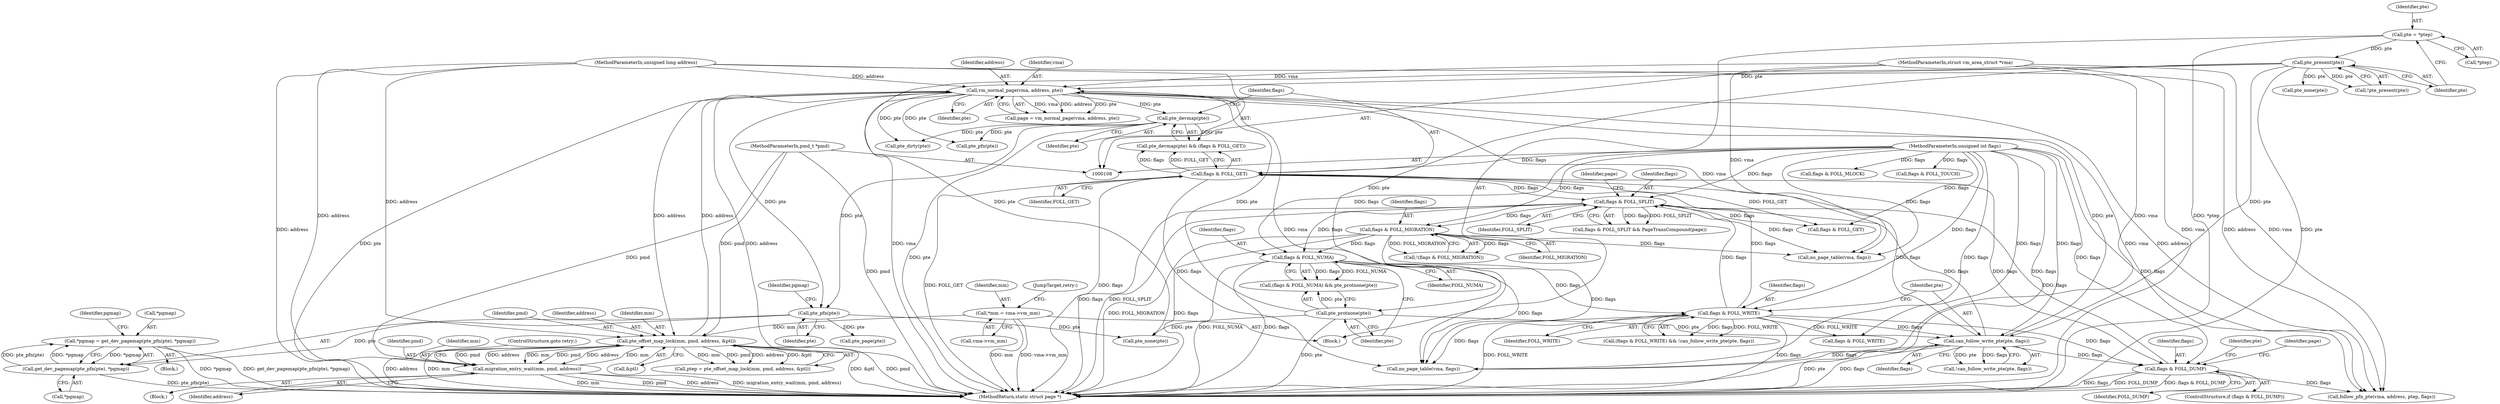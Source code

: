 digraph "0_linux_6b3a707736301c2128ca85ce85fb13f60b5e350a_4@pointer" {
"1000221" [label="(Call,*pgmap = get_dev_pagemap(pte_pfn(pte), *pgmap))"];
"1000224" [label="(Call,get_dev_pagemap(pte_pfn(pte), *pgmap))"];
"1000225" [label="(Call,pte_pfn(pte))"];
"1000206" [label="(Call,vm_normal_page(vma, address, pte))"];
"1000109" [label="(MethodParameterIn,struct vm_area_struct *vma)"];
"1000137" [label="(Call,pte_offset_map_lock(mm, pmd, address, &ptl))"];
"1000116" [label="(Call,*mm = vma->vm_mm)"];
"1000176" [label="(Call,migration_entry_wait(mm, pmd, address))"];
"1000111" [label="(MethodParameterIn,pmd_t *pmd)"];
"1000110" [label="(MethodParameterIn,unsigned long address)"];
"1000186" [label="(Call,pte_protnone(pte))"];
"1000149" [label="(Call,pte_present(pte))"];
"1000143" [label="(Call,pte = *ptep)"];
"1000195" [label="(Call,can_follow_write_pte(pte, flags))"];
"1000191" [label="(Call,flags & FOLL_WRITE)"];
"1000183" [label="(Call,flags & FOLL_NUMA)"];
"1000281" [label="(Call,flags & FOLL_SPLIT)"];
"1000217" [label="(Call,flags & FOLL_GET)"];
"1000112" [label="(MethodParameterIn,unsigned int flags)"];
"1000245" [label="(Call,flags & FOLL_DUMP)"];
"1000156" [label="(Call,flags & FOLL_MIGRATION)"];
"1000215" [label="(Call,pte_devmap(pte))"];
"1000221" [label="(Call,*pgmap = get_dev_pagemap(pte_pfn(pte), *pgmap))"];
"1000182" [label="(Call,(flags & FOLL_NUMA) && pte_protnone(pte))"];
"1000349" [label="(Call,flags & FOLL_MLOCK)"];
"1000220" [label="(Block,)"];
"1000258" [label="(Identifier,pte)"];
"1000151" [label="(Block,)"];
"1000186" [label="(Call,pte_protnone(pte))"];
"1000257" [label="(Call,pte_pfn(pte))"];
"1000137" [label="(Call,pte_offset_map_lock(mm, pmd, address, &ptl))"];
"1000117" [label="(Identifier,mm)"];
"1000141" [label="(Call,&ptl)"];
"1000219" [label="(Identifier,FOLL_GET)"];
"1000156" [label="(Call,flags & FOLL_MIGRATION)"];
"1000118" [label="(Call,vma->vm_mm)"];
"1000178" [label="(Identifier,pmd)"];
"1000217" [label="(Call,flags & FOLL_GET)"];
"1000228" [label="(Identifier,pgmap)"];
"1000116" [label="(Call,*mm = vma->vm_mm)"];
"1000195" [label="(Call,can_follow_write_pte(pte, flags))"];
"1000179" [label="(Identifier,address)"];
"1000176" [label="(Call,migration_entry_wait(mm, pmd, address))"];
"1000132" [label="(Call,no_page_table(vma, flags))"];
"1000114" [label="(Block,)"];
"1000145" [label="(Call,*ptep)"];
"1000234" [label="(Call,pte_page(pte))"];
"1000209" [label="(Identifier,pte)"];
"1000395" [label="(MethodReturn,static struct page *)"];
"1000227" [label="(Call,*pgmap)"];
"1000144" [label="(Identifier,pte)"];
"1000247" [label="(Identifier,FOLL_DUMP)"];
"1000177" [label="(Identifier,mm)"];
"1000143" [label="(Call,pte = *ptep)"];
"1000215" [label="(Call,pte_devmap(pte))"];
"1000206" [label="(Call,vm_normal_page(vma, address, pte))"];
"1000109" [label="(MethodParameterIn,struct vm_area_struct *vma)"];
"1000161" [label="(Call,pte_none(pte))"];
"1000216" [label="(Identifier,pte)"];
"1000245" [label="(Call,flags & FOLL_DUMP)"];
"1000149" [label="(Call,pte_present(pte))"];
"1000244" [label="(ControlStructure,if (flags & FOLL_DUMP))"];
"1000226" [label="(Identifier,pte)"];
"1000192" [label="(Identifier,flags)"];
"1000231" [label="(Identifier,pgmap)"];
"1000310" [label="(Call,flags & FOLL_GET)"];
"1000285" [label="(Identifier,page)"];
"1000387" [label="(Call,pte_none(pte))"];
"1000250" [label="(Identifier,page)"];
"1000224" [label="(Call,get_dev_pagemap(pte_pfn(pte), *pgmap))"];
"1000281" [label="(Call,flags & FOLL_SPLIT)"];
"1000222" [label="(Call,*pgmap)"];
"1000155" [label="(Call,!(flags & FOLL_MIGRATION))"];
"1000157" [label="(Identifier,flags)"];
"1000111" [label="(MethodParameterIn,pmd_t *pmd)"];
"1000204" [label="(Call,page = vm_normal_page(vma, address, pte))"];
"1000110" [label="(MethodParameterIn,unsigned long address)"];
"1000190" [label="(Call,(flags & FOLL_WRITE) && !can_follow_write_pte(pte, flags))"];
"1000148" [label="(Call,!pte_present(pte))"];
"1000183" [label="(Call,flags & FOLL_NUMA)"];
"1000282" [label="(Identifier,flags)"];
"1000269" [label="(Call,follow_pfn_pte(vma, address, ptep, flags))"];
"1000338" [label="(Call,pte_dirty(pte))"];
"1000283" [label="(Identifier,FOLL_SPLIT)"];
"1000280" [label="(Call,flags & FOLL_SPLIT && PageTransCompound(page))"];
"1000150" [label="(Identifier,pte)"];
"1000158" [label="(Identifier,FOLL_MIGRATION)"];
"1000208" [label="(Identifier,address)"];
"1000392" [label="(Call,no_page_table(vma, flags))"];
"1000327" [label="(Call,flags & FOLL_TOUCH)"];
"1000139" [label="(Identifier,pmd)"];
"1000197" [label="(Identifier,flags)"];
"1000196" [label="(Identifier,pte)"];
"1000221" [label="(Call,*pgmap = get_dev_pagemap(pte_pfn(pte), *pgmap))"];
"1000246" [label="(Identifier,flags)"];
"1000191" [label="(Call,flags & FOLL_WRITE)"];
"1000194" [label="(Call,!can_follow_write_pte(pte, flags))"];
"1000180" [label="(ControlStructure,goto retry;)"];
"1000225" [label="(Call,pte_pfn(pte))"];
"1000140" [label="(Identifier,address)"];
"1000184" [label="(Identifier,flags)"];
"1000138" [label="(Identifier,mm)"];
"1000135" [label="(Call,ptep = pte_offset_map_lock(mm, pmd, address, &ptl))"];
"1000214" [label="(Call,pte_devmap(pte) && (flags & FOLL_GET))"];
"1000207" [label="(Identifier,vma)"];
"1000125" [label="(JumpTarget,retry:)"];
"1000187" [label="(Identifier,pte)"];
"1000112" [label="(MethodParameterIn,unsigned int flags)"];
"1000333" [label="(Call,flags & FOLL_WRITE)"];
"1000218" [label="(Identifier,flags)"];
"1000185" [label="(Identifier,FOLL_NUMA)"];
"1000193" [label="(Identifier,FOLL_WRITE)"];
"1000221" -> "1000220"  [label="AST: "];
"1000221" -> "1000224"  [label="CFG: "];
"1000222" -> "1000221"  [label="AST: "];
"1000224" -> "1000221"  [label="AST: "];
"1000231" -> "1000221"  [label="CFG: "];
"1000221" -> "1000395"  [label="DDG: *pgmap"];
"1000221" -> "1000395"  [label="DDG: get_dev_pagemap(pte_pfn(pte), *pgmap)"];
"1000224" -> "1000221"  [label="DDG: pte_pfn(pte)"];
"1000224" -> "1000221"  [label="DDG: *pgmap"];
"1000221" -> "1000224"  [label="DDG: *pgmap"];
"1000224" -> "1000227"  [label="CFG: "];
"1000225" -> "1000224"  [label="AST: "];
"1000227" -> "1000224"  [label="AST: "];
"1000224" -> "1000395"  [label="DDG: pte_pfn(pte)"];
"1000225" -> "1000224"  [label="DDG: pte"];
"1000225" -> "1000226"  [label="CFG: "];
"1000226" -> "1000225"  [label="AST: "];
"1000228" -> "1000225"  [label="CFG: "];
"1000206" -> "1000225"  [label="DDG: pte"];
"1000215" -> "1000225"  [label="DDG: pte"];
"1000225" -> "1000234"  [label="DDG: pte"];
"1000225" -> "1000387"  [label="DDG: pte"];
"1000206" -> "1000204"  [label="AST: "];
"1000206" -> "1000209"  [label="CFG: "];
"1000207" -> "1000206"  [label="AST: "];
"1000208" -> "1000206"  [label="AST: "];
"1000209" -> "1000206"  [label="AST: "];
"1000204" -> "1000206"  [label="CFG: "];
"1000206" -> "1000395"  [label="DDG: pte"];
"1000206" -> "1000395"  [label="DDG: address"];
"1000206" -> "1000395"  [label="DDG: vma"];
"1000206" -> "1000132"  [label="DDG: vma"];
"1000206" -> "1000137"  [label="DDG: address"];
"1000206" -> "1000204"  [label="DDG: vma"];
"1000206" -> "1000204"  [label="DDG: address"];
"1000206" -> "1000204"  [label="DDG: pte"];
"1000109" -> "1000206"  [label="DDG: vma"];
"1000137" -> "1000206"  [label="DDG: address"];
"1000110" -> "1000206"  [label="DDG: address"];
"1000186" -> "1000206"  [label="DDG: pte"];
"1000149" -> "1000206"  [label="DDG: pte"];
"1000195" -> "1000206"  [label="DDG: pte"];
"1000206" -> "1000215"  [label="DDG: pte"];
"1000206" -> "1000257"  [label="DDG: pte"];
"1000206" -> "1000269"  [label="DDG: vma"];
"1000206" -> "1000269"  [label="DDG: address"];
"1000206" -> "1000338"  [label="DDG: pte"];
"1000206" -> "1000392"  [label="DDG: vma"];
"1000109" -> "1000108"  [label="AST: "];
"1000109" -> "1000395"  [label="DDG: vma"];
"1000109" -> "1000132"  [label="DDG: vma"];
"1000109" -> "1000269"  [label="DDG: vma"];
"1000109" -> "1000392"  [label="DDG: vma"];
"1000137" -> "1000135"  [label="AST: "];
"1000137" -> "1000141"  [label="CFG: "];
"1000138" -> "1000137"  [label="AST: "];
"1000139" -> "1000137"  [label="AST: "];
"1000140" -> "1000137"  [label="AST: "];
"1000141" -> "1000137"  [label="AST: "];
"1000135" -> "1000137"  [label="CFG: "];
"1000137" -> "1000395"  [label="DDG: &ptl"];
"1000137" -> "1000395"  [label="DDG: pmd"];
"1000137" -> "1000395"  [label="DDG: address"];
"1000137" -> "1000395"  [label="DDG: mm"];
"1000137" -> "1000135"  [label="DDG: mm"];
"1000137" -> "1000135"  [label="DDG: pmd"];
"1000137" -> "1000135"  [label="DDG: address"];
"1000137" -> "1000135"  [label="DDG: &ptl"];
"1000116" -> "1000137"  [label="DDG: mm"];
"1000176" -> "1000137"  [label="DDG: mm"];
"1000176" -> "1000137"  [label="DDG: pmd"];
"1000176" -> "1000137"  [label="DDG: address"];
"1000111" -> "1000137"  [label="DDG: pmd"];
"1000110" -> "1000137"  [label="DDG: address"];
"1000137" -> "1000176"  [label="DDG: mm"];
"1000137" -> "1000176"  [label="DDG: pmd"];
"1000137" -> "1000176"  [label="DDG: address"];
"1000116" -> "1000114"  [label="AST: "];
"1000116" -> "1000118"  [label="CFG: "];
"1000117" -> "1000116"  [label="AST: "];
"1000118" -> "1000116"  [label="AST: "];
"1000125" -> "1000116"  [label="CFG: "];
"1000116" -> "1000395"  [label="DDG: mm"];
"1000116" -> "1000395"  [label="DDG: vma->vm_mm"];
"1000176" -> "1000151"  [label="AST: "];
"1000176" -> "1000179"  [label="CFG: "];
"1000177" -> "1000176"  [label="AST: "];
"1000178" -> "1000176"  [label="AST: "];
"1000179" -> "1000176"  [label="AST: "];
"1000180" -> "1000176"  [label="CFG: "];
"1000176" -> "1000395"  [label="DDG: pmd"];
"1000176" -> "1000395"  [label="DDG: address"];
"1000176" -> "1000395"  [label="DDG: migration_entry_wait(mm, pmd, address)"];
"1000176" -> "1000395"  [label="DDG: mm"];
"1000111" -> "1000176"  [label="DDG: pmd"];
"1000110" -> "1000176"  [label="DDG: address"];
"1000111" -> "1000108"  [label="AST: "];
"1000111" -> "1000395"  [label="DDG: pmd"];
"1000110" -> "1000108"  [label="AST: "];
"1000110" -> "1000395"  [label="DDG: address"];
"1000110" -> "1000269"  [label="DDG: address"];
"1000186" -> "1000182"  [label="AST: "];
"1000186" -> "1000187"  [label="CFG: "];
"1000187" -> "1000186"  [label="AST: "];
"1000182" -> "1000186"  [label="CFG: "];
"1000186" -> "1000395"  [label="DDG: pte"];
"1000186" -> "1000182"  [label="DDG: pte"];
"1000149" -> "1000186"  [label="DDG: pte"];
"1000186" -> "1000195"  [label="DDG: pte"];
"1000186" -> "1000387"  [label="DDG: pte"];
"1000149" -> "1000148"  [label="AST: "];
"1000149" -> "1000150"  [label="CFG: "];
"1000150" -> "1000149"  [label="AST: "];
"1000148" -> "1000149"  [label="CFG: "];
"1000149" -> "1000395"  [label="DDG: pte"];
"1000149" -> "1000148"  [label="DDG: pte"];
"1000143" -> "1000149"  [label="DDG: pte"];
"1000149" -> "1000161"  [label="DDG: pte"];
"1000149" -> "1000195"  [label="DDG: pte"];
"1000149" -> "1000387"  [label="DDG: pte"];
"1000143" -> "1000114"  [label="AST: "];
"1000143" -> "1000145"  [label="CFG: "];
"1000144" -> "1000143"  [label="AST: "];
"1000145" -> "1000143"  [label="AST: "];
"1000150" -> "1000143"  [label="CFG: "];
"1000143" -> "1000395"  [label="DDG: *ptep"];
"1000195" -> "1000194"  [label="AST: "];
"1000195" -> "1000197"  [label="CFG: "];
"1000196" -> "1000195"  [label="AST: "];
"1000197" -> "1000195"  [label="AST: "];
"1000194" -> "1000195"  [label="CFG: "];
"1000195" -> "1000395"  [label="DDG: flags"];
"1000195" -> "1000395"  [label="DDG: pte"];
"1000195" -> "1000194"  [label="DDG: pte"];
"1000195" -> "1000194"  [label="DDG: flags"];
"1000191" -> "1000195"  [label="DDG: flags"];
"1000112" -> "1000195"  [label="DDG: flags"];
"1000195" -> "1000217"  [label="DDG: flags"];
"1000195" -> "1000245"  [label="DDG: flags"];
"1000195" -> "1000281"  [label="DDG: flags"];
"1000195" -> "1000392"  [label="DDG: flags"];
"1000191" -> "1000190"  [label="AST: "];
"1000191" -> "1000193"  [label="CFG: "];
"1000192" -> "1000191"  [label="AST: "];
"1000193" -> "1000191"  [label="AST: "];
"1000196" -> "1000191"  [label="CFG: "];
"1000190" -> "1000191"  [label="CFG: "];
"1000191" -> "1000395"  [label="DDG: FOLL_WRITE"];
"1000191" -> "1000395"  [label="DDG: flags"];
"1000191" -> "1000190"  [label="DDG: flags"];
"1000191" -> "1000190"  [label="DDG: FOLL_WRITE"];
"1000183" -> "1000191"  [label="DDG: flags"];
"1000112" -> "1000191"  [label="DDG: flags"];
"1000191" -> "1000217"  [label="DDG: flags"];
"1000191" -> "1000245"  [label="DDG: flags"];
"1000191" -> "1000281"  [label="DDG: flags"];
"1000191" -> "1000333"  [label="DDG: FOLL_WRITE"];
"1000191" -> "1000392"  [label="DDG: flags"];
"1000183" -> "1000182"  [label="AST: "];
"1000183" -> "1000185"  [label="CFG: "];
"1000184" -> "1000183"  [label="AST: "];
"1000185" -> "1000183"  [label="AST: "];
"1000187" -> "1000183"  [label="CFG: "];
"1000182" -> "1000183"  [label="CFG: "];
"1000183" -> "1000395"  [label="DDG: FOLL_NUMA"];
"1000183" -> "1000395"  [label="DDG: flags"];
"1000183" -> "1000182"  [label="DDG: flags"];
"1000183" -> "1000182"  [label="DDG: FOLL_NUMA"];
"1000281" -> "1000183"  [label="DDG: flags"];
"1000156" -> "1000183"  [label="DDG: flags"];
"1000112" -> "1000183"  [label="DDG: flags"];
"1000183" -> "1000392"  [label="DDG: flags"];
"1000281" -> "1000280"  [label="AST: "];
"1000281" -> "1000283"  [label="CFG: "];
"1000282" -> "1000281"  [label="AST: "];
"1000283" -> "1000281"  [label="AST: "];
"1000285" -> "1000281"  [label="CFG: "];
"1000280" -> "1000281"  [label="CFG: "];
"1000281" -> "1000395"  [label="DDG: flags"];
"1000281" -> "1000395"  [label="DDG: FOLL_SPLIT"];
"1000281" -> "1000132"  [label="DDG: flags"];
"1000281" -> "1000156"  [label="DDG: flags"];
"1000281" -> "1000280"  [label="DDG: flags"];
"1000281" -> "1000280"  [label="DDG: FOLL_SPLIT"];
"1000217" -> "1000281"  [label="DDG: flags"];
"1000245" -> "1000281"  [label="DDG: flags"];
"1000112" -> "1000281"  [label="DDG: flags"];
"1000281" -> "1000310"  [label="DDG: flags"];
"1000217" -> "1000214"  [label="AST: "];
"1000217" -> "1000219"  [label="CFG: "];
"1000218" -> "1000217"  [label="AST: "];
"1000219" -> "1000217"  [label="AST: "];
"1000214" -> "1000217"  [label="CFG: "];
"1000217" -> "1000395"  [label="DDG: FOLL_GET"];
"1000217" -> "1000395"  [label="DDG: flags"];
"1000217" -> "1000214"  [label="DDG: flags"];
"1000217" -> "1000214"  [label="DDG: FOLL_GET"];
"1000112" -> "1000217"  [label="DDG: flags"];
"1000217" -> "1000245"  [label="DDG: flags"];
"1000217" -> "1000310"  [label="DDG: FOLL_GET"];
"1000217" -> "1000392"  [label="DDG: flags"];
"1000112" -> "1000108"  [label="AST: "];
"1000112" -> "1000395"  [label="DDG: flags"];
"1000112" -> "1000132"  [label="DDG: flags"];
"1000112" -> "1000156"  [label="DDG: flags"];
"1000112" -> "1000245"  [label="DDG: flags"];
"1000112" -> "1000269"  [label="DDG: flags"];
"1000112" -> "1000310"  [label="DDG: flags"];
"1000112" -> "1000327"  [label="DDG: flags"];
"1000112" -> "1000333"  [label="DDG: flags"];
"1000112" -> "1000349"  [label="DDG: flags"];
"1000112" -> "1000392"  [label="DDG: flags"];
"1000245" -> "1000244"  [label="AST: "];
"1000245" -> "1000247"  [label="CFG: "];
"1000246" -> "1000245"  [label="AST: "];
"1000247" -> "1000245"  [label="AST: "];
"1000250" -> "1000245"  [label="CFG: "];
"1000258" -> "1000245"  [label="CFG: "];
"1000245" -> "1000395"  [label="DDG: flags & FOLL_DUMP"];
"1000245" -> "1000395"  [label="DDG: flags"];
"1000245" -> "1000395"  [label="DDG: FOLL_DUMP"];
"1000245" -> "1000269"  [label="DDG: flags"];
"1000156" -> "1000155"  [label="AST: "];
"1000156" -> "1000158"  [label="CFG: "];
"1000157" -> "1000156"  [label="AST: "];
"1000158" -> "1000156"  [label="AST: "];
"1000155" -> "1000156"  [label="CFG: "];
"1000156" -> "1000395"  [label="DDG: flags"];
"1000156" -> "1000395"  [label="DDG: FOLL_MIGRATION"];
"1000156" -> "1000132"  [label="DDG: flags"];
"1000156" -> "1000155"  [label="DDG: flags"];
"1000156" -> "1000155"  [label="DDG: FOLL_MIGRATION"];
"1000156" -> "1000392"  [label="DDG: flags"];
"1000215" -> "1000214"  [label="AST: "];
"1000215" -> "1000216"  [label="CFG: "];
"1000216" -> "1000215"  [label="AST: "];
"1000218" -> "1000215"  [label="CFG: "];
"1000214" -> "1000215"  [label="CFG: "];
"1000215" -> "1000395"  [label="DDG: pte"];
"1000215" -> "1000214"  [label="DDG: pte"];
"1000215" -> "1000257"  [label="DDG: pte"];
"1000215" -> "1000338"  [label="DDG: pte"];
}
